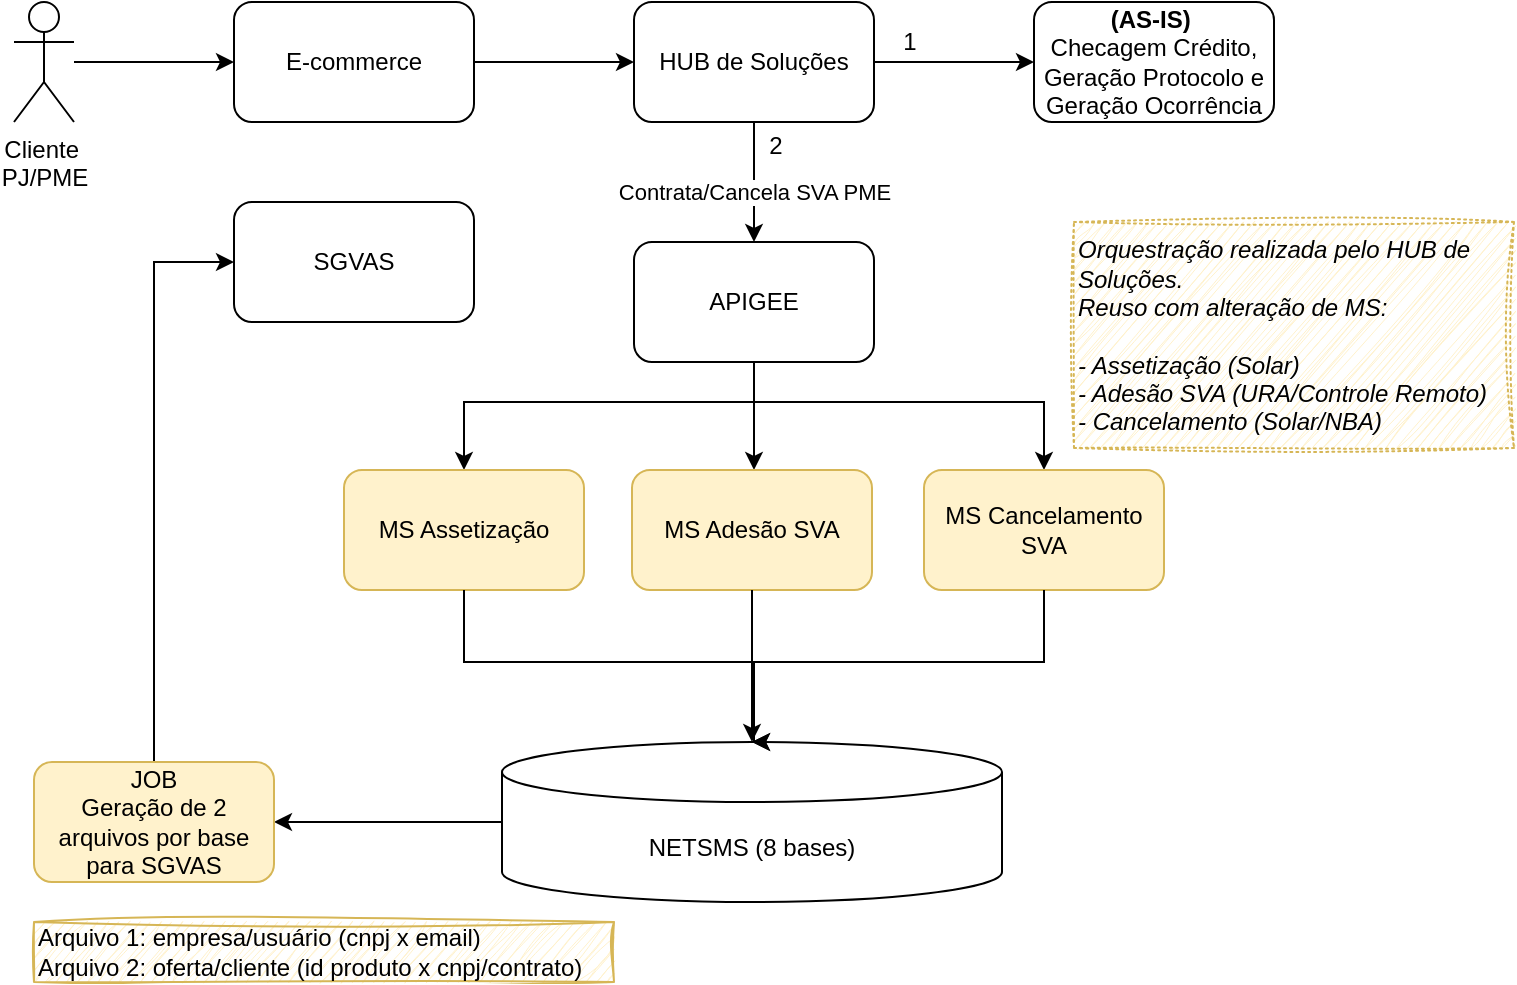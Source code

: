 <mxfile version="28.0.7" pages="2">
  <diagram name="Página-1" id="-H5Z_vJfVUD2erEY2GrC">
    <mxGraphModel dx="1042" dy="527" grid="1" gridSize="10" guides="1" tooltips="1" connect="1" arrows="1" fold="1" page="1" pageScale="1" pageWidth="827" pageHeight="1169" math="0" shadow="0">
      <root>
        <mxCell id="0" />
        <mxCell id="1" parent="0" />
        <mxCell id="L2a7VKApg4zN13DAOk60-7" style="edgeStyle=orthogonalEdgeStyle;rounded=0;orthogonalLoop=1;jettySize=auto;html=1;entryX=0;entryY=0.5;entryDx=0;entryDy=0;" edge="1" parent="1" source="L2a7VKApg4zN13DAOk60-1" target="L2a7VKApg4zN13DAOk60-2">
          <mxGeometry relative="1" as="geometry" />
        </mxCell>
        <mxCell id="L2a7VKApg4zN13DAOk60-1" value="Cliente&amp;nbsp;&lt;div&gt;PJ/PME&lt;/div&gt;" style="shape=umlActor;verticalLabelPosition=bottom;verticalAlign=top;html=1;outlineConnect=0;" vertex="1" parent="1">
          <mxGeometry x="30" y="30" width="30" height="60" as="geometry" />
        </mxCell>
        <mxCell id="L2a7VKApg4zN13DAOk60-4" value="" style="edgeStyle=orthogonalEdgeStyle;rounded=0;orthogonalLoop=1;jettySize=auto;html=1;" edge="1" parent="1" source="L2a7VKApg4zN13DAOk60-2" target="L2a7VKApg4zN13DAOk60-3">
          <mxGeometry relative="1" as="geometry" />
        </mxCell>
        <mxCell id="L2a7VKApg4zN13DAOk60-2" value="E-commerce" style="rounded=1;whiteSpace=wrap;html=1;" vertex="1" parent="1">
          <mxGeometry x="140" y="30" width="120" height="60" as="geometry" />
        </mxCell>
        <mxCell id="L2a7VKApg4zN13DAOk60-6" value="" style="edgeStyle=orthogonalEdgeStyle;rounded=0;orthogonalLoop=1;jettySize=auto;html=1;" edge="1" parent="1" source="L2a7VKApg4zN13DAOk60-3" target="L2a7VKApg4zN13DAOk60-5">
          <mxGeometry relative="1" as="geometry" />
        </mxCell>
        <mxCell id="L2a7VKApg4zN13DAOk60-8" value="Contrata/Cancela SVA PME" style="edgeLabel;html=1;align=center;verticalAlign=middle;resizable=0;points=[];" vertex="1" connectable="0" parent="L2a7VKApg4zN13DAOk60-6">
          <mxGeometry x="-0.293" y="2" relative="1" as="geometry">
            <mxPoint x="-2" y="14" as="offset" />
          </mxGeometry>
        </mxCell>
        <mxCell id="L2a7VKApg4zN13DAOk60-19" value="" style="edgeStyle=orthogonalEdgeStyle;rounded=0;orthogonalLoop=1;jettySize=auto;html=1;exitX=1;exitY=0.5;exitDx=0;exitDy=0;entryX=0;entryY=0.5;entryDx=0;entryDy=0;" edge="1" parent="1" source="L2a7VKApg4zN13DAOk60-3" target="L2a7VKApg4zN13DAOk60-18">
          <mxGeometry relative="1" as="geometry" />
        </mxCell>
        <mxCell id="L2a7VKApg4zN13DAOk60-3" value="HUB de Soluções" style="whiteSpace=wrap;html=1;rounded=1;" vertex="1" parent="1">
          <mxGeometry x="340" y="30" width="120" height="60" as="geometry" />
        </mxCell>
        <mxCell id="L2a7VKApg4zN13DAOk60-10" value="" style="edgeStyle=orthogonalEdgeStyle;rounded=0;orthogonalLoop=1;jettySize=auto;html=1;" edge="1" parent="1" source="L2a7VKApg4zN13DAOk60-5" target="L2a7VKApg4zN13DAOk60-9">
          <mxGeometry relative="1" as="geometry">
            <Array as="points">
              <mxPoint x="400" y="230" />
              <mxPoint x="255" y="230" />
            </Array>
          </mxGeometry>
        </mxCell>
        <mxCell id="L2a7VKApg4zN13DAOk60-12" value="" style="edgeStyle=orthogonalEdgeStyle;rounded=0;orthogonalLoop=1;jettySize=auto;html=1;" edge="1" parent="1" source="L2a7VKApg4zN13DAOk60-5" target="L2a7VKApg4zN13DAOk60-11">
          <mxGeometry relative="1" as="geometry">
            <Array as="points">
              <mxPoint x="400" y="260" />
              <mxPoint x="400" y="260" />
            </Array>
          </mxGeometry>
        </mxCell>
        <mxCell id="L2a7VKApg4zN13DAOk60-15" value="" style="edgeStyle=orthogonalEdgeStyle;rounded=0;orthogonalLoop=1;jettySize=auto;html=1;" edge="1" parent="1" source="L2a7VKApg4zN13DAOk60-5" target="L2a7VKApg4zN13DAOk60-14">
          <mxGeometry relative="1" as="geometry">
            <Array as="points">
              <mxPoint x="400" y="230" />
              <mxPoint x="545" y="230" />
            </Array>
          </mxGeometry>
        </mxCell>
        <mxCell id="L2a7VKApg4zN13DAOk60-5" value="APIGEE" style="whiteSpace=wrap;html=1;rounded=1;" vertex="1" parent="1">
          <mxGeometry x="340" y="150" width="120" height="60" as="geometry" />
        </mxCell>
        <mxCell id="L2a7VKApg4zN13DAOk60-9" value="MS Assetização" style="whiteSpace=wrap;html=1;rounded=1;fillColor=#fff2cc;strokeColor=#d6b656;" vertex="1" parent="1">
          <mxGeometry x="195" y="264" width="120" height="60" as="geometry" />
        </mxCell>
        <mxCell id="L2a7VKApg4zN13DAOk60-11" value="MS Adesão SVA" style="whiteSpace=wrap;html=1;rounded=1;fillColor=#fff2cc;strokeColor=#d6b656;" vertex="1" parent="1">
          <mxGeometry x="339" y="264" width="120" height="60" as="geometry" />
        </mxCell>
        <mxCell id="L2a7VKApg4zN13DAOk60-14" value="MS Cancelamento SVA" style="whiteSpace=wrap;html=1;rounded=1;fillColor=#fff2cc;strokeColor=#d6b656;" vertex="1" parent="1">
          <mxGeometry x="485" y="264" width="120" height="60" as="geometry" />
        </mxCell>
        <mxCell id="L2a7VKApg4zN13DAOk60-18" value="&lt;b&gt;(AS-IS)&amp;nbsp;&lt;/b&gt;&lt;div&gt;Checagem Crédito, Geração Protocolo e Geração Ocorrência&lt;/div&gt;" style="whiteSpace=wrap;html=1;rounded=1;" vertex="1" parent="1">
          <mxGeometry x="540" y="30" width="120" height="60" as="geometry" />
        </mxCell>
        <mxCell id="L2a7VKApg4zN13DAOk60-20" value="1" style="text;html=1;align=center;verticalAlign=middle;whiteSpace=wrap;rounded=0;" vertex="1" parent="1">
          <mxGeometry x="448" y="35" width="60" height="30" as="geometry" />
        </mxCell>
        <mxCell id="L2a7VKApg4zN13DAOk60-22" value="2" style="text;html=1;align=center;verticalAlign=middle;whiteSpace=wrap;rounded=0;" vertex="1" parent="1">
          <mxGeometry x="381" y="87" width="60" height="30" as="geometry" />
        </mxCell>
        <mxCell id="L2a7VKApg4zN13DAOk60-31" style="edgeStyle=orthogonalEdgeStyle;rounded=0;orthogonalLoop=1;jettySize=auto;html=1;entryX=1;entryY=0.5;entryDx=0;entryDy=0;" edge="1" parent="1" source="L2a7VKApg4zN13DAOk60-25" target="L2a7VKApg4zN13DAOk60-30">
          <mxGeometry relative="1" as="geometry" />
        </mxCell>
        <mxCell id="L2a7VKApg4zN13DAOk60-25" value="NETSMS (8 bases)" style="shape=cylinder3;whiteSpace=wrap;html=1;boundedLbl=1;backgroundOutline=1;size=15;" vertex="1" parent="1">
          <mxGeometry x="274" y="400" width="250" height="80" as="geometry" />
        </mxCell>
        <mxCell id="L2a7VKApg4zN13DAOk60-27" style="edgeStyle=orthogonalEdgeStyle;rounded=0;orthogonalLoop=1;jettySize=auto;html=1;entryX=0.5;entryY=0;entryDx=0;entryDy=0;entryPerimeter=0;" edge="1" parent="1" source="L2a7VKApg4zN13DAOk60-9" target="L2a7VKApg4zN13DAOk60-25">
          <mxGeometry relative="1" as="geometry">
            <Array as="points">
              <mxPoint x="255" y="360" />
              <mxPoint x="399" y="360" />
            </Array>
          </mxGeometry>
        </mxCell>
        <mxCell id="L2a7VKApg4zN13DAOk60-28" style="edgeStyle=orthogonalEdgeStyle;rounded=0;orthogonalLoop=1;jettySize=auto;html=1;entryX=0.5;entryY=0;entryDx=0;entryDy=0;entryPerimeter=0;" edge="1" parent="1" source="L2a7VKApg4zN13DAOk60-11" target="L2a7VKApg4zN13DAOk60-25">
          <mxGeometry relative="1" as="geometry">
            <Array as="points">
              <mxPoint x="399" y="360" />
              <mxPoint x="400" y="360" />
            </Array>
          </mxGeometry>
        </mxCell>
        <mxCell id="L2a7VKApg4zN13DAOk60-29" style="edgeStyle=orthogonalEdgeStyle;rounded=0;orthogonalLoop=1;jettySize=auto;html=1;entryX=0.5;entryY=0;entryDx=0;entryDy=0;entryPerimeter=0;" edge="1" parent="1" source="L2a7VKApg4zN13DAOk60-14" target="L2a7VKApg4zN13DAOk60-25">
          <mxGeometry relative="1" as="geometry">
            <Array as="points">
              <mxPoint x="545" y="360" />
              <mxPoint x="400" y="360" />
            </Array>
          </mxGeometry>
        </mxCell>
        <mxCell id="L2a7VKApg4zN13DAOk60-33" style="edgeStyle=orthogonalEdgeStyle;rounded=0;orthogonalLoop=1;jettySize=auto;html=1;entryX=0;entryY=0.5;entryDx=0;entryDy=0;" edge="1" parent="1" source="L2a7VKApg4zN13DAOk60-30" target="L2a7VKApg4zN13DAOk60-32">
          <mxGeometry relative="1" as="geometry" />
        </mxCell>
        <mxCell id="L2a7VKApg4zN13DAOk60-30" value="JOB&lt;div&gt;Geração de 2 arquivos por base para SGVAS&lt;/div&gt;" style="rounded=1;whiteSpace=wrap;html=1;fillColor=#fff2cc;strokeColor=#d6b656;" vertex="1" parent="1">
          <mxGeometry x="40" y="410" width="120" height="60" as="geometry" />
        </mxCell>
        <mxCell id="L2a7VKApg4zN13DAOk60-32" value="SGVAS" style="rounded=1;whiteSpace=wrap;html=1;" vertex="1" parent="1">
          <mxGeometry x="140" y="130" width="120" height="60" as="geometry" />
        </mxCell>
        <mxCell id="L2a7VKApg4zN13DAOk60-34" value="Arquivo 1: empresa/usuário (cnpj x email)&lt;div&gt;Arquivo 2: oferta/cliente (id produto x cnpj/contrato)&lt;/div&gt;" style="text;html=1;align=left;verticalAlign=middle;whiteSpace=wrap;rounded=0;fillColor=#fff2cc;strokeColor=#d6b656;sketch=1;curveFitting=1;jiggle=2;" vertex="1" parent="1">
          <mxGeometry x="40" y="490" width="290" height="30" as="geometry" />
        </mxCell>
        <mxCell id="L2a7VKApg4zN13DAOk60-35" value="Orquestração realizada pelo HUB de Soluções.&lt;div&gt;Reuso com alteração de MS:&lt;/div&gt;&lt;div&gt;&lt;br&gt;&lt;/div&gt;&lt;div&gt;&lt;span style=&quot;background-color: transparent; color: light-dark(rgb(0, 0, 0), rgb(255, 255, 255));&quot;&gt;- Assetização (Solar)&lt;/span&gt;&lt;/div&gt;&lt;div&gt;- Adesão SVA (URA/Controle Remoto)&lt;/div&gt;&lt;div&gt;- Cancelamento (Solar/NBA)&lt;/div&gt;" style="text;html=1;align=left;verticalAlign=middle;whiteSpace=wrap;rounded=0;strokeColor=#d6b656;dashed=1;dashPattern=1 2;fontStyle=2;fillColor=#fff2cc;sketch=1;curveFitting=1;jiggle=2;" vertex="1" parent="1">
          <mxGeometry x="560" y="140" width="220" height="113" as="geometry" />
        </mxCell>
      </root>
    </mxGraphModel>
  </diagram>
  <diagram name="v2" id="KhBK10jBqRHz6_pITQNE">
    <mxGraphModel dx="1042" dy="527" grid="1" gridSize="10" guides="1" tooltips="1" connect="1" arrows="1" fold="1" page="1" pageScale="1" pageWidth="827" pageHeight="1169" math="0" shadow="0">
      <root>
        <mxCell id="2RVwLYIhWMWPvbR4RY9D-0" />
        <mxCell id="2RVwLYIhWMWPvbR4RY9D-1" parent="2RVwLYIhWMWPvbR4RY9D-0" />
        <mxCell id="2RVwLYIhWMWPvbR4RY9D-2" style="edgeStyle=orthogonalEdgeStyle;rounded=0;orthogonalLoop=1;jettySize=auto;html=1;entryX=0;entryY=0.5;entryDx=0;entryDy=0;" edge="1" parent="2RVwLYIhWMWPvbR4RY9D-1" source="2RVwLYIhWMWPvbR4RY9D-3" target="2RVwLYIhWMWPvbR4RY9D-5">
          <mxGeometry relative="1" as="geometry" />
        </mxCell>
        <mxCell id="2RVwLYIhWMWPvbR4RY9D-3" value="Cliente&amp;nbsp;&lt;div&gt;PJ/PME&lt;/div&gt;" style="shape=umlActor;verticalLabelPosition=bottom;verticalAlign=top;html=1;outlineConnect=0;" vertex="1" parent="2RVwLYIhWMWPvbR4RY9D-1">
          <mxGeometry x="30" y="30" width="30" height="60" as="geometry" />
        </mxCell>
        <mxCell id="2RVwLYIhWMWPvbR4RY9D-4" value="" style="edgeStyle=orthogonalEdgeStyle;rounded=0;orthogonalLoop=1;jettySize=auto;html=1;" edge="1" parent="2RVwLYIhWMWPvbR4RY9D-1" source="2RVwLYIhWMWPvbR4RY9D-5" target="2RVwLYIhWMWPvbR4RY9D-9">
          <mxGeometry relative="1" as="geometry" />
        </mxCell>
        <mxCell id="2RVwLYIhWMWPvbR4RY9D-5" value="E-commerce" style="rounded=1;whiteSpace=wrap;html=1;" vertex="1" parent="2RVwLYIhWMWPvbR4RY9D-1">
          <mxGeometry x="140" y="30" width="120" height="60" as="geometry" />
        </mxCell>
        <mxCell id="2RVwLYIhWMWPvbR4RY9D-6" value="" style="edgeStyle=orthogonalEdgeStyle;rounded=0;orthogonalLoop=1;jettySize=auto;html=1;" edge="1" parent="2RVwLYIhWMWPvbR4RY9D-1" source="2RVwLYIhWMWPvbR4RY9D-9" target="2RVwLYIhWMWPvbR4RY9D-13">
          <mxGeometry relative="1" as="geometry" />
        </mxCell>
        <mxCell id="2RVwLYIhWMWPvbR4RY9D-7" value="Contrata/Cancela SVA PME" style="edgeLabel;html=1;align=center;verticalAlign=middle;resizable=0;points=[];" vertex="1" connectable="0" parent="2RVwLYIhWMWPvbR4RY9D-6">
          <mxGeometry x="-0.293" y="2" relative="1" as="geometry">
            <mxPoint x="-2" y="14" as="offset" />
          </mxGeometry>
        </mxCell>
        <mxCell id="2RVwLYIhWMWPvbR4RY9D-8" value="" style="edgeStyle=orthogonalEdgeStyle;rounded=0;orthogonalLoop=1;jettySize=auto;html=1;exitX=1;exitY=0.5;exitDx=0;exitDy=0;entryX=0;entryY=0.5;entryDx=0;entryDy=0;" edge="1" parent="2RVwLYIhWMWPvbR4RY9D-1" source="2RVwLYIhWMWPvbR4RY9D-9" target="2RVwLYIhWMWPvbR4RY9D-17">
          <mxGeometry relative="1" as="geometry" />
        </mxCell>
        <mxCell id="2RVwLYIhWMWPvbR4RY9D-9" value="HUB de Soluções" style="whiteSpace=wrap;html=1;rounded=1;" vertex="1" parent="2RVwLYIhWMWPvbR4RY9D-1">
          <mxGeometry x="340" y="30" width="120" height="60" as="geometry" />
        </mxCell>
        <mxCell id="2RVwLYIhWMWPvbR4RY9D-10" value="" style="edgeStyle=orthogonalEdgeStyle;rounded=0;orthogonalLoop=1;jettySize=auto;html=1;entryX=0.5;entryY=0;entryDx=0;entryDy=0;" edge="1" parent="2RVwLYIhWMWPvbR4RY9D-1" source="2RVwLYIhWMWPvbR4RY9D-13" target="2RVwLYIhWMWPvbR4RY9D-14">
          <mxGeometry relative="1" as="geometry">
            <Array as="points">
              <mxPoint x="400" y="230" />
              <mxPoint x="185" y="230" />
            </Array>
          </mxGeometry>
        </mxCell>
        <mxCell id="2RVwLYIhWMWPvbR4RY9D-11" value="" style="edgeStyle=orthogonalEdgeStyle;rounded=0;orthogonalLoop=1;jettySize=auto;html=1;entryX=0.5;entryY=0;entryDx=0;entryDy=0;" edge="1" parent="2RVwLYIhWMWPvbR4RY9D-1" source="2RVwLYIhWMWPvbR4RY9D-13" target="2RVwLYIhWMWPvbR4RY9D-15">
          <mxGeometry relative="1" as="geometry">
            <Array as="points">
              <mxPoint x="400" y="230" />
              <mxPoint x="478" y="230" />
            </Array>
          </mxGeometry>
        </mxCell>
        <mxCell id="2RVwLYIhWMWPvbR4RY9D-12" value="" style="edgeStyle=orthogonalEdgeStyle;rounded=0;orthogonalLoop=1;jettySize=auto;html=1;entryX=0.5;entryY=0;entryDx=0;entryDy=0;" edge="1" parent="2RVwLYIhWMWPvbR4RY9D-1" source="2RVwLYIhWMWPvbR4RY9D-13" target="2RVwLYIhWMWPvbR4RY9D-16">
          <mxGeometry relative="1" as="geometry">
            <Array as="points">
              <mxPoint x="400" y="230" />
              <mxPoint x="620" y="230" />
            </Array>
          </mxGeometry>
        </mxCell>
        <mxCell id="doW4rp00SCMb3vXowOVR-1" style="edgeStyle=orthogonalEdgeStyle;rounded=0;orthogonalLoop=1;jettySize=auto;html=1;entryX=0.5;entryY=0;entryDx=0;entryDy=0;" edge="1" parent="2RVwLYIhWMWPvbR4RY9D-1" source="2RVwLYIhWMWPvbR4RY9D-13" target="doW4rp00SCMb3vXowOVR-0">
          <mxGeometry relative="1" as="geometry">
            <Array as="points">
              <mxPoint x="400" y="230" />
              <mxPoint x="330" y="230" />
            </Array>
          </mxGeometry>
        </mxCell>
        <mxCell id="2RVwLYIhWMWPvbR4RY9D-13" value="APIGEE" style="whiteSpace=wrap;html=1;rounded=1;" vertex="1" parent="2RVwLYIhWMWPvbR4RY9D-1">
          <mxGeometry x="340" y="150" width="120" height="60" as="geometry" />
        </mxCell>
        <mxCell id="2RVwLYIhWMWPvbR4RY9D-14" value="MS Assetização&amp;nbsp;&lt;div&gt;(GET: CNPJ &amp;gt; Lista contratos)&lt;/div&gt;" style="whiteSpace=wrap;html=1;rounded=1;fillColor=#fff2cc;strokeColor=#d6b656;" vertex="1" parent="2RVwLYIhWMWPvbR4RY9D-1">
          <mxGeometry x="125" y="264" width="120" height="60" as="geometry" />
        </mxCell>
        <mxCell id="2RVwLYIhWMWPvbR4RY9D-15" value="MS Adesão SVA" style="whiteSpace=wrap;html=1;rounded=1;fillColor=#fff2cc;strokeColor=#d6b656;" vertex="1" parent="2RVwLYIhWMWPvbR4RY9D-1">
          <mxGeometry x="418" y="264" width="120" height="60" as="geometry" />
        </mxCell>
        <mxCell id="2RVwLYIhWMWPvbR4RY9D-16" value="MS Cancelamento SVA" style="whiteSpace=wrap;html=1;rounded=1;fillColor=#fff2cc;strokeColor=#d6b656;" vertex="1" parent="2RVwLYIhWMWPvbR4RY9D-1">
          <mxGeometry x="560" y="264" width="120" height="60" as="geometry" />
        </mxCell>
        <mxCell id="2RVwLYIhWMWPvbR4RY9D-17" value="&lt;b&gt;(AS-IS)&amp;nbsp;&lt;/b&gt;&lt;div&gt;Checagem Crédito, Geração Protocolo e Geração Ocorrência&lt;/div&gt;" style="whiteSpace=wrap;html=1;rounded=1;" vertex="1" parent="2RVwLYIhWMWPvbR4RY9D-1">
          <mxGeometry x="540" y="30" width="120" height="60" as="geometry" />
        </mxCell>
        <mxCell id="2RVwLYIhWMWPvbR4RY9D-18" value="1" style="text;html=1;align=center;verticalAlign=middle;whiteSpace=wrap;rounded=0;" vertex="1" parent="2RVwLYIhWMWPvbR4RY9D-1">
          <mxGeometry x="448" y="35" width="60" height="30" as="geometry" />
        </mxCell>
        <mxCell id="2RVwLYIhWMWPvbR4RY9D-19" value="2" style="text;html=1;align=center;verticalAlign=middle;whiteSpace=wrap;rounded=0;" vertex="1" parent="2RVwLYIhWMWPvbR4RY9D-1">
          <mxGeometry x="381" y="87" width="60" height="30" as="geometry" />
        </mxCell>
        <mxCell id="2RVwLYIhWMWPvbR4RY9D-20" style="edgeStyle=orthogonalEdgeStyle;rounded=0;orthogonalLoop=1;jettySize=auto;html=1;entryX=1;entryY=0.5;entryDx=0;entryDy=0;" edge="1" parent="2RVwLYIhWMWPvbR4RY9D-1" source="2RVwLYIhWMWPvbR4RY9D-21" target="2RVwLYIhWMWPvbR4RY9D-26">
          <mxGeometry relative="1" as="geometry" />
        </mxCell>
        <mxCell id="2RVwLYIhWMWPvbR4RY9D-21" value="NETSMS (8 bases)" style="shape=cylinder3;whiteSpace=wrap;html=1;boundedLbl=1;backgroundOutline=1;size=15;" vertex="1" parent="2RVwLYIhWMWPvbR4RY9D-1">
          <mxGeometry x="274" y="400" width="250" height="80" as="geometry" />
        </mxCell>
        <mxCell id="2RVwLYIhWMWPvbR4RY9D-22" style="edgeStyle=orthogonalEdgeStyle;rounded=0;orthogonalLoop=1;jettySize=auto;html=1;entryX=0.5;entryY=0;entryDx=0;entryDy=0;entryPerimeter=0;exitX=0.5;exitY=1;exitDx=0;exitDy=0;" edge="1" parent="2RVwLYIhWMWPvbR4RY9D-1" source="2RVwLYIhWMWPvbR4RY9D-14" target="2RVwLYIhWMWPvbR4RY9D-21">
          <mxGeometry relative="1" as="geometry">
            <Array as="points">
              <mxPoint x="185" y="360" />
              <mxPoint x="399" y="360" />
            </Array>
          </mxGeometry>
        </mxCell>
        <mxCell id="2RVwLYIhWMWPvbR4RY9D-23" style="edgeStyle=orthogonalEdgeStyle;rounded=0;orthogonalLoop=1;jettySize=auto;html=1;entryX=0.5;entryY=0;entryDx=0;entryDy=0;entryPerimeter=0;" edge="1" parent="2RVwLYIhWMWPvbR4RY9D-1" source="2RVwLYIhWMWPvbR4RY9D-15" target="2RVwLYIhWMWPvbR4RY9D-21">
          <mxGeometry relative="1" as="geometry">
            <Array as="points">
              <mxPoint x="399" y="360" />
              <mxPoint x="400" y="360" />
            </Array>
          </mxGeometry>
        </mxCell>
        <mxCell id="2RVwLYIhWMWPvbR4RY9D-24" style="edgeStyle=orthogonalEdgeStyle;rounded=0;orthogonalLoop=1;jettySize=auto;html=1;entryX=0.5;entryY=0;entryDx=0;entryDy=0;entryPerimeter=0;" edge="1" parent="2RVwLYIhWMWPvbR4RY9D-1" source="2RVwLYIhWMWPvbR4RY9D-16" target="2RVwLYIhWMWPvbR4RY9D-21">
          <mxGeometry relative="1" as="geometry">
            <Array as="points">
              <mxPoint x="545" y="360" />
              <mxPoint x="400" y="360" />
            </Array>
          </mxGeometry>
        </mxCell>
        <mxCell id="2RVwLYIhWMWPvbR4RY9D-25" style="edgeStyle=orthogonalEdgeStyle;rounded=0;orthogonalLoop=1;jettySize=auto;html=1;entryX=0;entryY=0.5;entryDx=0;entryDy=0;" edge="1" parent="2RVwLYIhWMWPvbR4RY9D-1" source="2RVwLYIhWMWPvbR4RY9D-26" target="2RVwLYIhWMWPvbR4RY9D-27">
          <mxGeometry relative="1" as="geometry" />
        </mxCell>
        <mxCell id="2RVwLYIhWMWPvbR4RY9D-26" value="JOB&lt;div&gt;Geração de 2 arquivos por base para SGVAS&lt;/div&gt;" style="rounded=1;whiteSpace=wrap;html=1;fillColor=#fff2cc;strokeColor=#d6b656;" vertex="1" parent="2RVwLYIhWMWPvbR4RY9D-1">
          <mxGeometry x="40" y="410" width="120" height="60" as="geometry" />
        </mxCell>
        <mxCell id="2RVwLYIhWMWPvbR4RY9D-27" value="SGVAS" style="rounded=1;whiteSpace=wrap;html=1;" vertex="1" parent="2RVwLYIhWMWPvbR4RY9D-1">
          <mxGeometry x="140" y="130" width="120" height="60" as="geometry" />
        </mxCell>
        <mxCell id="2RVwLYIhWMWPvbR4RY9D-28" value="Arquivo 1: empresa/usuário (cnpj x email)&lt;div&gt;Arquivo 2: oferta/cliente (id produto x cnpj/contrato)&lt;/div&gt;" style="text;html=1;align=left;verticalAlign=middle;whiteSpace=wrap;rounded=0;fillColor=#fff2cc;strokeColor=#d6b656;sketch=1;curveFitting=1;jiggle=2;" vertex="1" parent="2RVwLYIhWMWPvbR4RY9D-1">
          <mxGeometry x="40" y="490" width="290" height="30" as="geometry" />
        </mxCell>
        <mxCell id="2RVwLYIhWMWPvbR4RY9D-29" value="Orquestração realizada pelo HUB de Soluções.&lt;div&gt;&lt;br&gt;&lt;/div&gt;&lt;div&gt;&lt;span style=&quot;background-color: transparent; color: light-dark(rgb(0, 0, 0), rgb(255, 255, 255));&quot;&gt;- Novo MS Assetização (2 métodos: Lista Contratos, Lista Produtos / faturador)&lt;/span&gt;&lt;/div&gt;&lt;div&gt;- Novo MS Adesão SVA&lt;/div&gt;&lt;div&gt;- Reuso Cancelamento (Solar/NBA)&lt;/div&gt;" style="text;html=1;align=left;verticalAlign=middle;whiteSpace=wrap;rounded=0;strokeColor=#d6b656;dashed=1;dashPattern=1 2;fontStyle=2;fillColor=#fff2cc;sketch=1;curveFitting=1;jiggle=2;" vertex="1" parent="2RVwLYIhWMWPvbR4RY9D-1">
          <mxGeometry x="560" y="103.5" width="220" height="113" as="geometry" />
        </mxCell>
        <mxCell id="doW4rp00SCMb3vXowOVR-0" value="MS Assetização&amp;nbsp;&lt;div&gt;(GET: Contrato &amp;gt; Lista produtos, faturador)&lt;/div&gt;" style="whiteSpace=wrap;html=1;rounded=1;fillColor=#fff2cc;strokeColor=#d6b656;" vertex="1" parent="2RVwLYIhWMWPvbR4RY9D-1">
          <mxGeometry x="270" y="264" width="120" height="60" as="geometry" />
        </mxCell>
      </root>
    </mxGraphModel>
  </diagram>
</mxfile>
